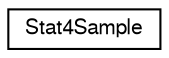 digraph "Graphical Class Hierarchy"
{
  edge [fontname="FreeSans",fontsize="10",labelfontname="FreeSans",labelfontsize="10"];
  node [fontname="FreeSans",fontsize="10",shape=record];
  rankdir="LR";
  Node0 [label="Stat4Sample",height=0.2,width=0.4,color="black", fillcolor="white", style="filled",URL="$structStat4Sample.html"];
}
